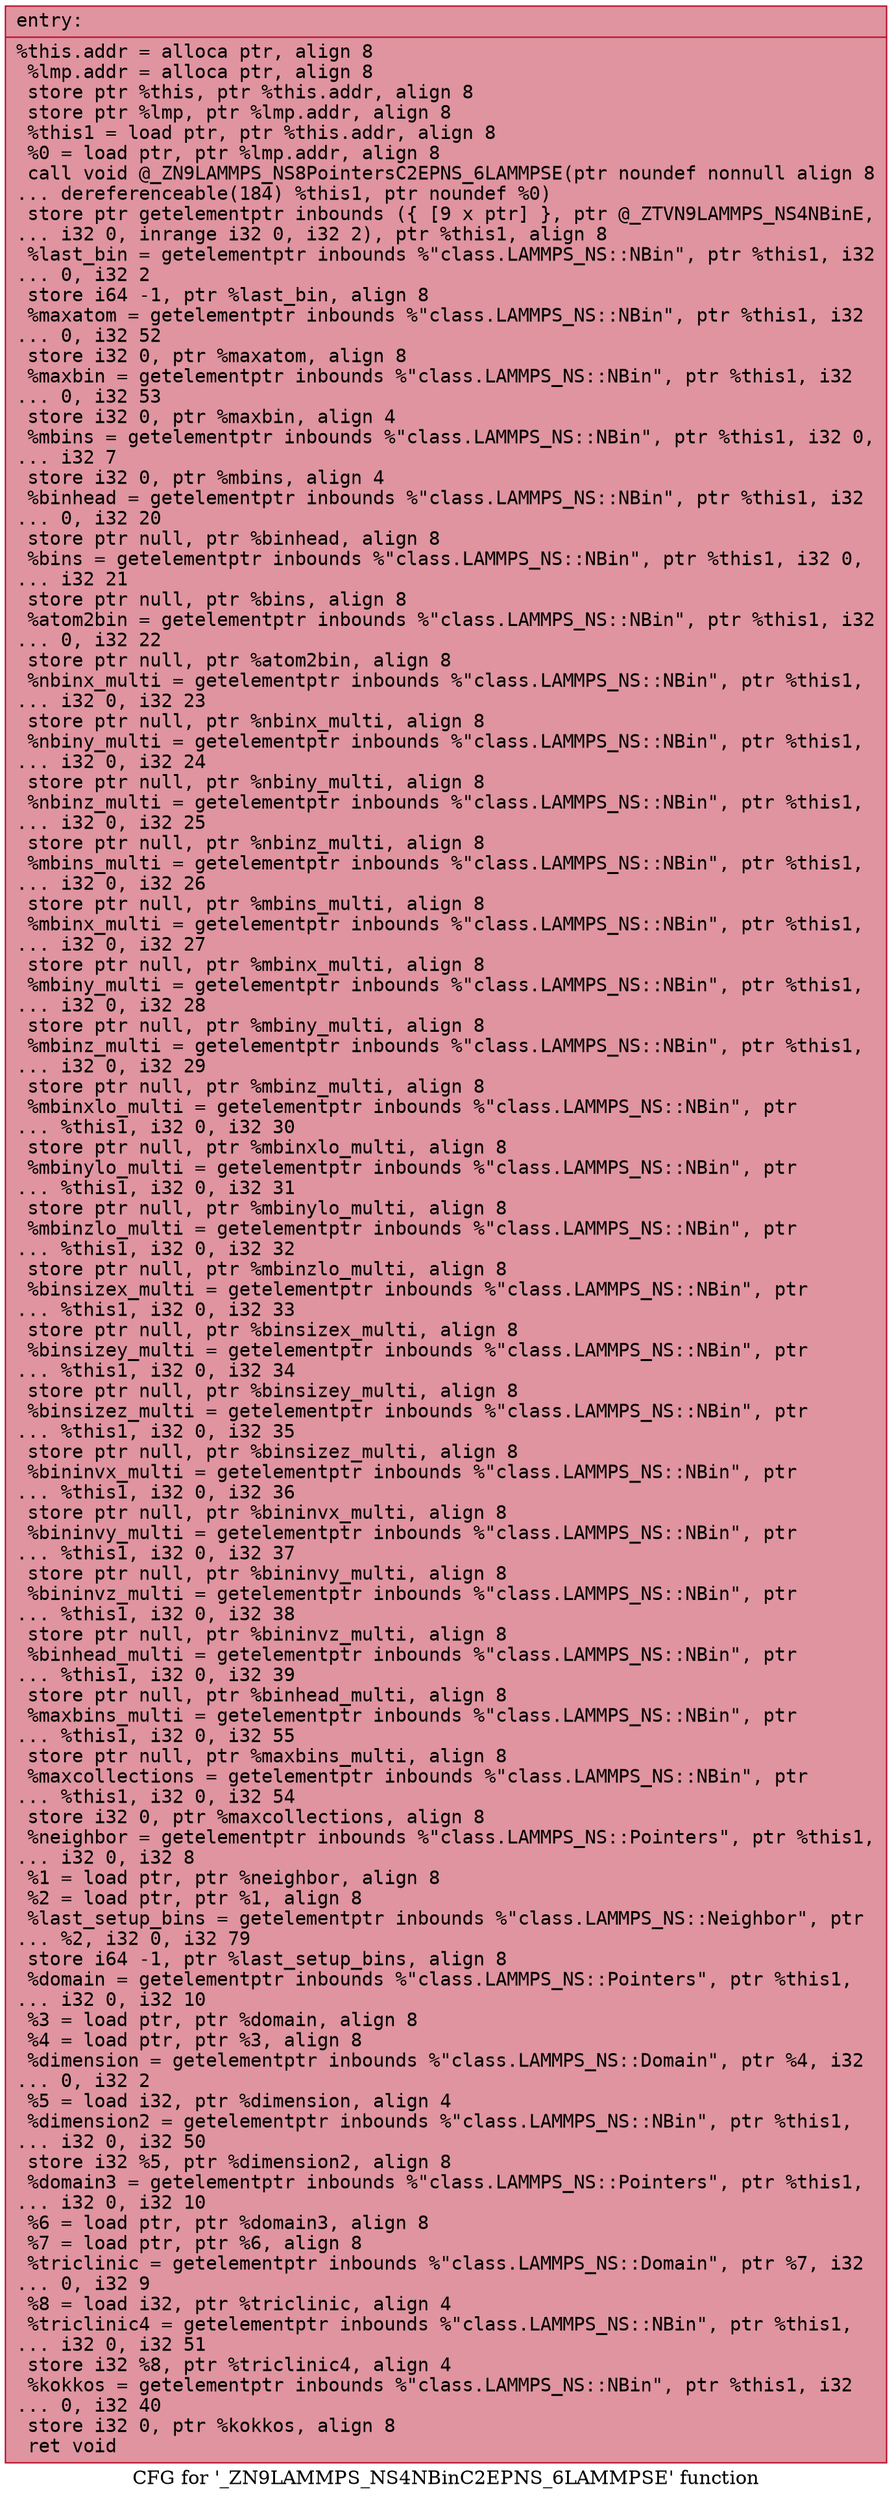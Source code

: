 digraph "CFG for '_ZN9LAMMPS_NS4NBinC2EPNS_6LAMMPSE' function" {
	label="CFG for '_ZN9LAMMPS_NS4NBinC2EPNS_6LAMMPSE' function";

	Node0x55878bc0cf30 [shape=record,color="#b70d28ff", style=filled, fillcolor="#b70d2870" fontname="Courier",label="{entry:\l|  %this.addr = alloca ptr, align 8\l  %lmp.addr = alloca ptr, align 8\l  store ptr %this, ptr %this.addr, align 8\l  store ptr %lmp, ptr %lmp.addr, align 8\l  %this1 = load ptr, ptr %this.addr, align 8\l  %0 = load ptr, ptr %lmp.addr, align 8\l  call void @_ZN9LAMMPS_NS8PointersC2EPNS_6LAMMPSE(ptr noundef nonnull align 8\l... dereferenceable(184) %this1, ptr noundef %0)\l  store ptr getelementptr inbounds (\{ [9 x ptr] \}, ptr @_ZTVN9LAMMPS_NS4NBinE,\l... i32 0, inrange i32 0, i32 2), ptr %this1, align 8\l  %last_bin = getelementptr inbounds %\"class.LAMMPS_NS::NBin\", ptr %this1, i32\l... 0, i32 2\l  store i64 -1, ptr %last_bin, align 8\l  %maxatom = getelementptr inbounds %\"class.LAMMPS_NS::NBin\", ptr %this1, i32\l... 0, i32 52\l  store i32 0, ptr %maxatom, align 8\l  %maxbin = getelementptr inbounds %\"class.LAMMPS_NS::NBin\", ptr %this1, i32\l... 0, i32 53\l  store i32 0, ptr %maxbin, align 4\l  %mbins = getelementptr inbounds %\"class.LAMMPS_NS::NBin\", ptr %this1, i32 0,\l... i32 7\l  store i32 0, ptr %mbins, align 4\l  %binhead = getelementptr inbounds %\"class.LAMMPS_NS::NBin\", ptr %this1, i32\l... 0, i32 20\l  store ptr null, ptr %binhead, align 8\l  %bins = getelementptr inbounds %\"class.LAMMPS_NS::NBin\", ptr %this1, i32 0,\l... i32 21\l  store ptr null, ptr %bins, align 8\l  %atom2bin = getelementptr inbounds %\"class.LAMMPS_NS::NBin\", ptr %this1, i32\l... 0, i32 22\l  store ptr null, ptr %atom2bin, align 8\l  %nbinx_multi = getelementptr inbounds %\"class.LAMMPS_NS::NBin\", ptr %this1,\l... i32 0, i32 23\l  store ptr null, ptr %nbinx_multi, align 8\l  %nbiny_multi = getelementptr inbounds %\"class.LAMMPS_NS::NBin\", ptr %this1,\l... i32 0, i32 24\l  store ptr null, ptr %nbiny_multi, align 8\l  %nbinz_multi = getelementptr inbounds %\"class.LAMMPS_NS::NBin\", ptr %this1,\l... i32 0, i32 25\l  store ptr null, ptr %nbinz_multi, align 8\l  %mbins_multi = getelementptr inbounds %\"class.LAMMPS_NS::NBin\", ptr %this1,\l... i32 0, i32 26\l  store ptr null, ptr %mbins_multi, align 8\l  %mbinx_multi = getelementptr inbounds %\"class.LAMMPS_NS::NBin\", ptr %this1,\l... i32 0, i32 27\l  store ptr null, ptr %mbinx_multi, align 8\l  %mbiny_multi = getelementptr inbounds %\"class.LAMMPS_NS::NBin\", ptr %this1,\l... i32 0, i32 28\l  store ptr null, ptr %mbiny_multi, align 8\l  %mbinz_multi = getelementptr inbounds %\"class.LAMMPS_NS::NBin\", ptr %this1,\l... i32 0, i32 29\l  store ptr null, ptr %mbinz_multi, align 8\l  %mbinxlo_multi = getelementptr inbounds %\"class.LAMMPS_NS::NBin\", ptr\l... %this1, i32 0, i32 30\l  store ptr null, ptr %mbinxlo_multi, align 8\l  %mbinylo_multi = getelementptr inbounds %\"class.LAMMPS_NS::NBin\", ptr\l... %this1, i32 0, i32 31\l  store ptr null, ptr %mbinylo_multi, align 8\l  %mbinzlo_multi = getelementptr inbounds %\"class.LAMMPS_NS::NBin\", ptr\l... %this1, i32 0, i32 32\l  store ptr null, ptr %mbinzlo_multi, align 8\l  %binsizex_multi = getelementptr inbounds %\"class.LAMMPS_NS::NBin\", ptr\l... %this1, i32 0, i32 33\l  store ptr null, ptr %binsizex_multi, align 8\l  %binsizey_multi = getelementptr inbounds %\"class.LAMMPS_NS::NBin\", ptr\l... %this1, i32 0, i32 34\l  store ptr null, ptr %binsizey_multi, align 8\l  %binsizez_multi = getelementptr inbounds %\"class.LAMMPS_NS::NBin\", ptr\l... %this1, i32 0, i32 35\l  store ptr null, ptr %binsizez_multi, align 8\l  %bininvx_multi = getelementptr inbounds %\"class.LAMMPS_NS::NBin\", ptr\l... %this1, i32 0, i32 36\l  store ptr null, ptr %bininvx_multi, align 8\l  %bininvy_multi = getelementptr inbounds %\"class.LAMMPS_NS::NBin\", ptr\l... %this1, i32 0, i32 37\l  store ptr null, ptr %bininvy_multi, align 8\l  %bininvz_multi = getelementptr inbounds %\"class.LAMMPS_NS::NBin\", ptr\l... %this1, i32 0, i32 38\l  store ptr null, ptr %bininvz_multi, align 8\l  %binhead_multi = getelementptr inbounds %\"class.LAMMPS_NS::NBin\", ptr\l... %this1, i32 0, i32 39\l  store ptr null, ptr %binhead_multi, align 8\l  %maxbins_multi = getelementptr inbounds %\"class.LAMMPS_NS::NBin\", ptr\l... %this1, i32 0, i32 55\l  store ptr null, ptr %maxbins_multi, align 8\l  %maxcollections = getelementptr inbounds %\"class.LAMMPS_NS::NBin\", ptr\l... %this1, i32 0, i32 54\l  store i32 0, ptr %maxcollections, align 8\l  %neighbor = getelementptr inbounds %\"class.LAMMPS_NS::Pointers\", ptr %this1,\l... i32 0, i32 8\l  %1 = load ptr, ptr %neighbor, align 8\l  %2 = load ptr, ptr %1, align 8\l  %last_setup_bins = getelementptr inbounds %\"class.LAMMPS_NS::Neighbor\", ptr\l... %2, i32 0, i32 79\l  store i64 -1, ptr %last_setup_bins, align 8\l  %domain = getelementptr inbounds %\"class.LAMMPS_NS::Pointers\", ptr %this1,\l... i32 0, i32 10\l  %3 = load ptr, ptr %domain, align 8\l  %4 = load ptr, ptr %3, align 8\l  %dimension = getelementptr inbounds %\"class.LAMMPS_NS::Domain\", ptr %4, i32\l... 0, i32 2\l  %5 = load i32, ptr %dimension, align 4\l  %dimension2 = getelementptr inbounds %\"class.LAMMPS_NS::NBin\", ptr %this1,\l... i32 0, i32 50\l  store i32 %5, ptr %dimension2, align 8\l  %domain3 = getelementptr inbounds %\"class.LAMMPS_NS::Pointers\", ptr %this1,\l... i32 0, i32 10\l  %6 = load ptr, ptr %domain3, align 8\l  %7 = load ptr, ptr %6, align 8\l  %triclinic = getelementptr inbounds %\"class.LAMMPS_NS::Domain\", ptr %7, i32\l... 0, i32 9\l  %8 = load i32, ptr %triclinic, align 4\l  %triclinic4 = getelementptr inbounds %\"class.LAMMPS_NS::NBin\", ptr %this1,\l... i32 0, i32 51\l  store i32 %8, ptr %triclinic4, align 4\l  %kokkos = getelementptr inbounds %\"class.LAMMPS_NS::NBin\", ptr %this1, i32\l... 0, i32 40\l  store i32 0, ptr %kokkos, align 8\l  ret void\l}"];
}
